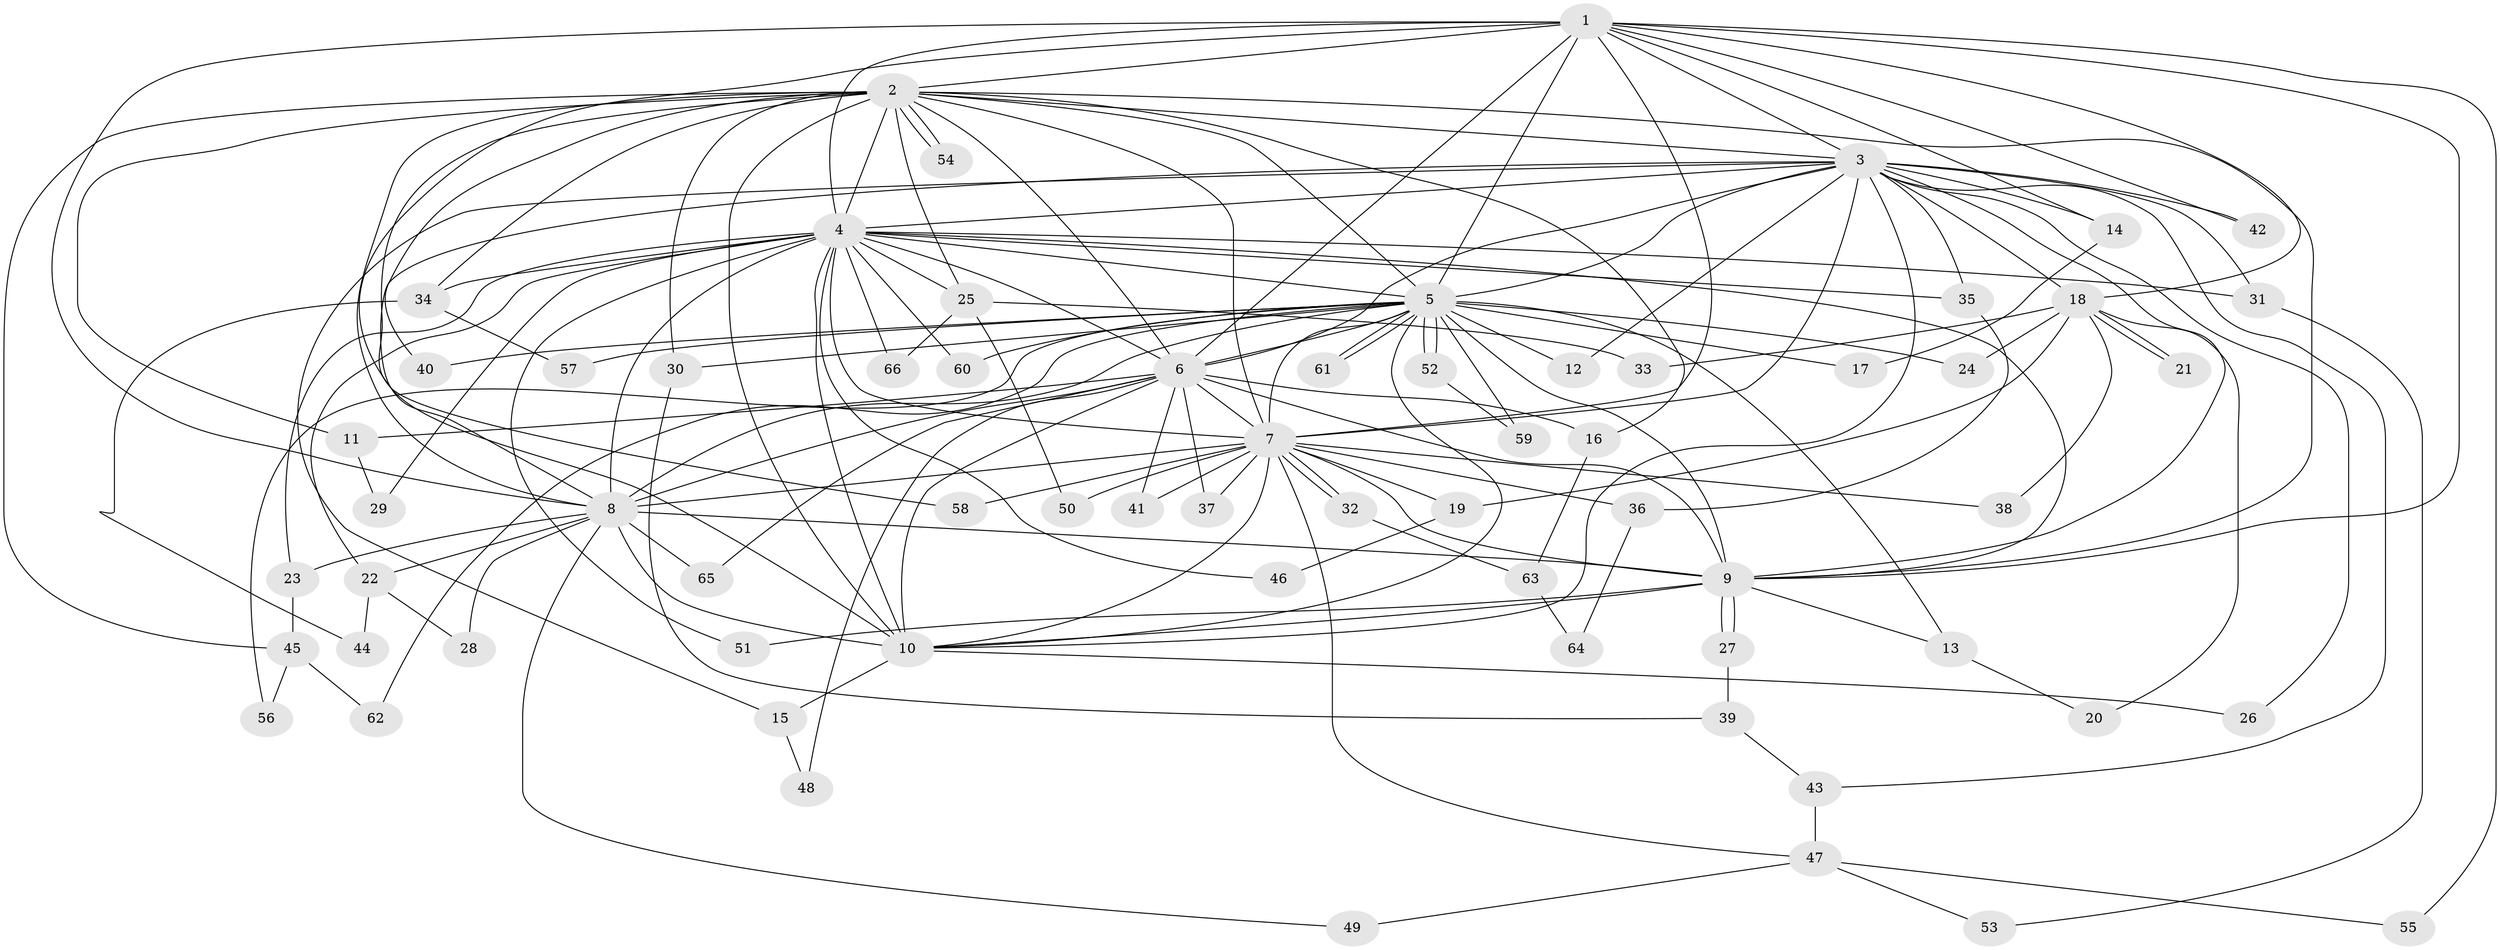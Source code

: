 // Generated by graph-tools (version 1.1) at 2025/25/03/09/25 03:25:52]
// undirected, 66 vertices, 157 edges
graph export_dot {
graph [start="1"]
  node [color=gray90,style=filled];
  1;
  2;
  3;
  4;
  5;
  6;
  7;
  8;
  9;
  10;
  11;
  12;
  13;
  14;
  15;
  16;
  17;
  18;
  19;
  20;
  21;
  22;
  23;
  24;
  25;
  26;
  27;
  28;
  29;
  30;
  31;
  32;
  33;
  34;
  35;
  36;
  37;
  38;
  39;
  40;
  41;
  42;
  43;
  44;
  45;
  46;
  47;
  48;
  49;
  50;
  51;
  52;
  53;
  54;
  55;
  56;
  57;
  58;
  59;
  60;
  61;
  62;
  63;
  64;
  65;
  66;
  1 -- 2;
  1 -- 3;
  1 -- 4;
  1 -- 5;
  1 -- 6;
  1 -- 7;
  1 -- 8;
  1 -- 9;
  1 -- 10;
  1 -- 14;
  1 -- 18;
  1 -- 42;
  1 -- 55;
  2 -- 3;
  2 -- 4;
  2 -- 5;
  2 -- 6;
  2 -- 7;
  2 -- 8;
  2 -- 9;
  2 -- 10;
  2 -- 11;
  2 -- 16;
  2 -- 25;
  2 -- 30;
  2 -- 34;
  2 -- 40;
  2 -- 45;
  2 -- 54;
  2 -- 54;
  2 -- 58;
  3 -- 4;
  3 -- 5;
  3 -- 6;
  3 -- 7;
  3 -- 8;
  3 -- 9;
  3 -- 10;
  3 -- 12;
  3 -- 14;
  3 -- 15;
  3 -- 18;
  3 -- 26;
  3 -- 31;
  3 -- 35;
  3 -- 42;
  3 -- 43;
  4 -- 5;
  4 -- 6;
  4 -- 7;
  4 -- 8;
  4 -- 9;
  4 -- 10;
  4 -- 22;
  4 -- 23;
  4 -- 25;
  4 -- 29;
  4 -- 31;
  4 -- 34;
  4 -- 35;
  4 -- 46;
  4 -- 51;
  4 -- 60;
  4 -- 66;
  5 -- 6;
  5 -- 7;
  5 -- 8;
  5 -- 9;
  5 -- 10;
  5 -- 12;
  5 -- 13;
  5 -- 17;
  5 -- 24;
  5 -- 30;
  5 -- 40;
  5 -- 52;
  5 -- 52;
  5 -- 56;
  5 -- 57;
  5 -- 59;
  5 -- 60;
  5 -- 61;
  5 -- 61;
  5 -- 62;
  6 -- 7;
  6 -- 8;
  6 -- 9;
  6 -- 10;
  6 -- 11;
  6 -- 16;
  6 -- 37;
  6 -- 41;
  6 -- 48;
  6 -- 65;
  7 -- 8;
  7 -- 9;
  7 -- 10;
  7 -- 19;
  7 -- 32;
  7 -- 32;
  7 -- 36;
  7 -- 37;
  7 -- 38;
  7 -- 41;
  7 -- 47;
  7 -- 50;
  7 -- 58;
  8 -- 9;
  8 -- 10;
  8 -- 22;
  8 -- 23;
  8 -- 28;
  8 -- 49;
  8 -- 65;
  9 -- 10;
  9 -- 13;
  9 -- 27;
  9 -- 27;
  9 -- 51;
  10 -- 15;
  10 -- 26;
  11 -- 29;
  13 -- 20;
  14 -- 17;
  15 -- 48;
  16 -- 63;
  18 -- 19;
  18 -- 20;
  18 -- 21;
  18 -- 21;
  18 -- 24;
  18 -- 33;
  18 -- 38;
  19 -- 46;
  22 -- 28;
  22 -- 44;
  23 -- 45;
  25 -- 33;
  25 -- 50;
  25 -- 66;
  27 -- 39;
  30 -- 39;
  31 -- 53;
  32 -- 63;
  34 -- 44;
  34 -- 57;
  35 -- 36;
  36 -- 64;
  39 -- 43;
  43 -- 47;
  45 -- 56;
  45 -- 62;
  47 -- 49;
  47 -- 53;
  47 -- 55;
  52 -- 59;
  63 -- 64;
}
